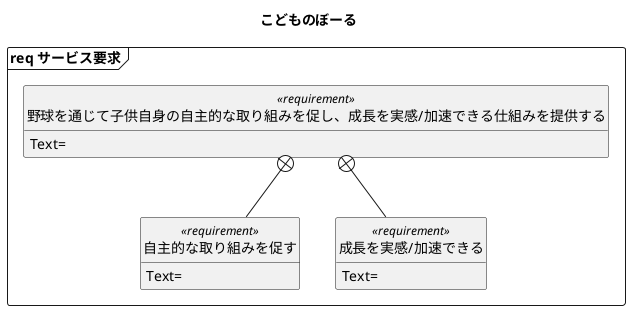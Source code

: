 @startuml

hide circle
hide empty members
hide method

!definelong req(name,txt,label)
class "name" as label <<requirement>> {
Text=txt
}
!enddefinelong

!definelong freq(name,txt,label)
class "name" as label <<functionalRequirement>> {
Text=txt
}
!enddefinelong

!definelong dcnstr(name,txt,label)
class "name" as label <<designConstraint>> {
Text=txt
}
!enddefinelong

!definelong dcnstr(name,txt,label)
class "name" as label <<designConstraint>> {
Text=txt
}
!enddefinelong

!definelong testcase(name,txt,label)
class "name" as label <<testCase>> {
Text=txt
}

!enddefinelong
!define nest(x,y) x +-- y
!define derive(x,y) x <.. y : <<deriveReqt>>
!define refine(x,y) x <.. y : <<refine>>
!define derivel(x,y) x <.. y : <<deriveReqt>> link


title こどものぼーる
!define REQ1 野球を通じて子供自身の自主的な取り組みを促し、成長を実感/加速できる仕組みを提供する

!define REQ2 自主的な取り組みを促す
!define REQ3 成長を実感/加速できる


package "req サービス要求" <<Frame>> {
    req(REQ1,,A1)

    req(REQ2,,A2)

    req(REQ3,,A3)

}

nest(A1,A2)
nest(A1,A3)




@enduml
